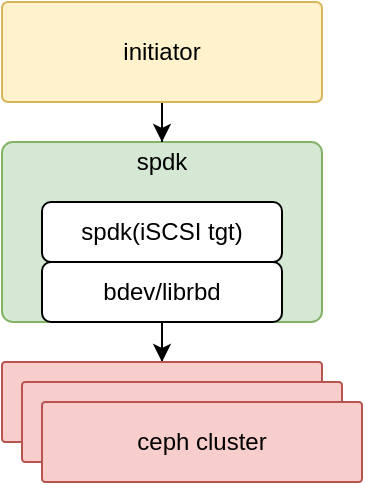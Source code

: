 <mxfile version="14.8.0" type="github">
  <diagram id="exuY5DLc0nuOLAwkTN-w" name="ceph_spdk_target">
    <mxGraphModel dx="981" dy="637" grid="1" gridSize="10" guides="1" tooltips="1" connect="1" arrows="1" fold="1" page="1" pageScale="1" pageWidth="827" pageHeight="1169" math="0" shadow="0">
      <root>
        <mxCell id="0" />
        <mxCell id="1" parent="0" />
        <mxCell id="AhevXDaawYz7ztyipvcI-9" value="" style="rounded=1;whiteSpace=wrap;html=1;arcSize=6;fillColor=#d5e8d4;strokeColor=#82b366;" vertex="1" parent="1">
          <mxGeometry x="80" y="180" width="160" height="90" as="geometry" />
        </mxCell>
        <mxCell id="AhevXDaawYz7ztyipvcI-12" style="edgeStyle=orthogonalEdgeStyle;rounded=0;orthogonalLoop=1;jettySize=auto;html=1;entryX=0.5;entryY=0;entryDx=0;entryDy=0;" edge="1" parent="1" source="AhevXDaawYz7ztyipvcI-1" target="AhevXDaawYz7ztyipvcI-10">
          <mxGeometry relative="1" as="geometry" />
        </mxCell>
        <mxCell id="AhevXDaawYz7ztyipvcI-1" value="" style="rounded=1;whiteSpace=wrap;html=1;arcSize=6;fillColor=#fff2cc;strokeColor=#d6b656;" vertex="1" parent="1">
          <mxGeometry x="80" y="110" width="160" height="50" as="geometry" />
        </mxCell>
        <mxCell id="AhevXDaawYz7ztyipvcI-3" value="&lt;font style=&quot;font-size: 12px&quot;&gt;initiator&lt;/font&gt;" style="text;html=1;strokeColor=none;fillColor=none;align=center;verticalAlign=middle;whiteSpace=wrap;rounded=0;" vertex="1" parent="1">
          <mxGeometry x="140" y="125" width="40" height="20" as="geometry" />
        </mxCell>
        <mxCell id="AhevXDaawYz7ztyipvcI-7" value="spdk(iSCSI tgt)" style="rounded=1;whiteSpace=wrap;html=1;" vertex="1" parent="1">
          <mxGeometry x="100" y="210" width="120" height="30" as="geometry" />
        </mxCell>
        <mxCell id="AhevXDaawYz7ztyipvcI-16" style="edgeStyle=orthogonalEdgeStyle;rounded=0;orthogonalLoop=1;jettySize=auto;html=1;entryX=0.5;entryY=0;entryDx=0;entryDy=0;" edge="1" parent="1" source="AhevXDaawYz7ztyipvcI-8" target="AhevXDaawYz7ztyipvcI-4">
          <mxGeometry relative="1" as="geometry" />
        </mxCell>
        <mxCell id="AhevXDaawYz7ztyipvcI-8" value="bdev/librbd" style="rounded=1;whiteSpace=wrap;html=1;" vertex="1" parent="1">
          <mxGeometry x="100" y="240" width="120" height="30" as="geometry" />
        </mxCell>
        <mxCell id="AhevXDaawYz7ztyipvcI-10" value="&lt;font style=&quot;font-size: 12px&quot;&gt;spdk&lt;/font&gt;" style="text;html=1;strokeColor=none;fillColor=none;align=center;verticalAlign=middle;whiteSpace=wrap;rounded=0;" vertex="1" parent="1">
          <mxGeometry x="140" y="180" width="40" height="20" as="geometry" />
        </mxCell>
        <mxCell id="AhevXDaawYz7ztyipvcI-15" value="" style="group" vertex="1" connectable="0" parent="1">
          <mxGeometry x="80" y="290" width="180" height="60" as="geometry" />
        </mxCell>
        <mxCell id="AhevXDaawYz7ztyipvcI-4" value="" style="rounded=1;whiteSpace=wrap;html=1;arcSize=4;fillColor=#f8cecc;strokeColor=#b85450;" vertex="1" parent="AhevXDaawYz7ztyipvcI-15">
          <mxGeometry width="160" height="40" as="geometry" />
        </mxCell>
        <mxCell id="AhevXDaawYz7ztyipvcI-13" value="" style="rounded=1;whiteSpace=wrap;html=1;arcSize=4;fillColor=#f8cecc;strokeColor=#b85450;" vertex="1" parent="AhevXDaawYz7ztyipvcI-15">
          <mxGeometry x="10" y="10" width="160" height="40" as="geometry" />
        </mxCell>
        <mxCell id="AhevXDaawYz7ztyipvcI-14" value="ceph cluster" style="rounded=1;whiteSpace=wrap;html=1;arcSize=4;fillColor=#f8cecc;strokeColor=#b85450;" vertex="1" parent="AhevXDaawYz7ztyipvcI-15">
          <mxGeometry x="20" y="20" width="160" height="40" as="geometry" />
        </mxCell>
      </root>
    </mxGraphModel>
  </diagram>
</mxfile>
